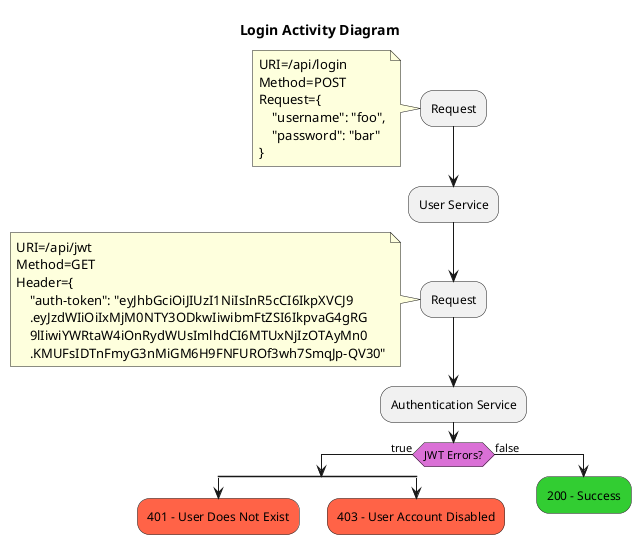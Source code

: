 @startuml
'https://plantuml.com/activity-diagram-beta

title Login Activity Diagram

:Request;
note
URI=/api/login
Method=POST
Request={
    "username": "foo",
    "password": "bar"
}
end note

:User Service;

:Request;
note
URI=/api/jwt
Method=GET
Header={
    "auth-token": "eyJhbGciOiJIUzI1NiIsInR5cCI6IkpXVCJ9
    .eyJzdWIiOiIxMjM0NTY3ODkwIiwibmFtZSI6IkpvaG4gRG
    9lIiwiYWRtaW4iOnRydWUsImlhdCI6MTUxNjIzOTAyMn0
    .KMUFsIDTnFmyG3nMiGM6H9FNFUROf3wh7SmqJp-QV30"
end note

:Authentication Service;

skinparam ActivityDiamondBackgroundColor orchid
if (JWT Errors?) then (true)
    split
        #tomato:401 - User Does Not Exist;
        kill;
    split again;
        #tomato:403 - User Account Disabled;
        kill;
    end split
    kill;
else (false)
    #limegreen:200 - Success;
    kill;
endif

@enduml
